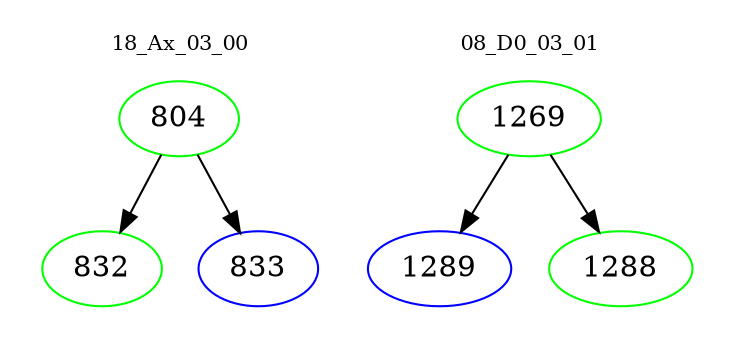 digraph{
subgraph cluster_0 {
color = white
label = "18_Ax_03_00";
fontsize=10;
T0_804 [label="804", color="green"]
T0_804 -> T0_832 [color="black"]
T0_832 [label="832", color="green"]
T0_804 -> T0_833 [color="black"]
T0_833 [label="833", color="blue"]
}
subgraph cluster_1 {
color = white
label = "08_D0_03_01";
fontsize=10;
T1_1269 [label="1269", color="green"]
T1_1269 -> T1_1289 [color="black"]
T1_1289 [label="1289", color="blue"]
T1_1269 -> T1_1288 [color="black"]
T1_1288 [label="1288", color="green"]
}
}
